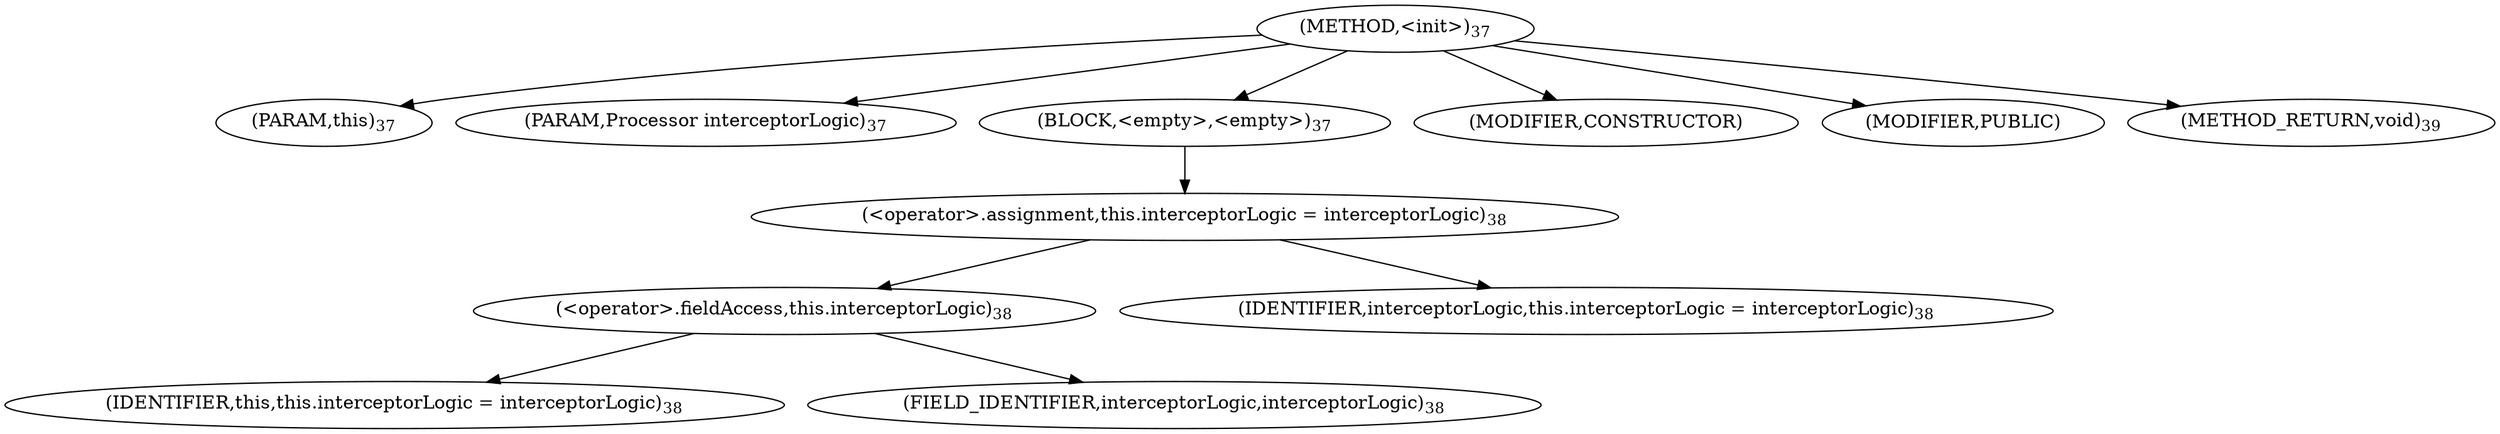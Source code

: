 digraph "&lt;init&gt;" {  
"22" [label = <(METHOD,&lt;init&gt;)<SUB>37</SUB>> ]
"4" [label = <(PARAM,this)<SUB>37</SUB>> ]
"23" [label = <(PARAM,Processor interceptorLogic)<SUB>37</SUB>> ]
"24" [label = <(BLOCK,&lt;empty&gt;,&lt;empty&gt;)<SUB>37</SUB>> ]
"25" [label = <(&lt;operator&gt;.assignment,this.interceptorLogic = interceptorLogic)<SUB>38</SUB>> ]
"26" [label = <(&lt;operator&gt;.fieldAccess,this.interceptorLogic)<SUB>38</SUB>> ]
"3" [label = <(IDENTIFIER,this,this.interceptorLogic = interceptorLogic)<SUB>38</SUB>> ]
"27" [label = <(FIELD_IDENTIFIER,interceptorLogic,interceptorLogic)<SUB>38</SUB>> ]
"28" [label = <(IDENTIFIER,interceptorLogic,this.interceptorLogic = interceptorLogic)<SUB>38</SUB>> ]
"29" [label = <(MODIFIER,CONSTRUCTOR)> ]
"30" [label = <(MODIFIER,PUBLIC)> ]
"31" [label = <(METHOD_RETURN,void)<SUB>39</SUB>> ]
  "22" -> "4" 
  "22" -> "23" 
  "22" -> "24" 
  "22" -> "29" 
  "22" -> "30" 
  "22" -> "31" 
  "24" -> "25" 
  "25" -> "26" 
  "25" -> "28" 
  "26" -> "3" 
  "26" -> "27" 
}
